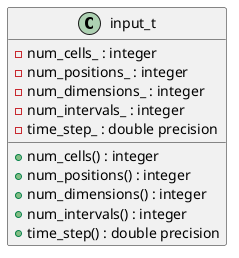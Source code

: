 @startuml

class input_t {
  - num_cells_ : integer 
  - num_positions_ : integer 
  - num_dimensions_ : integer 
  - num_intervals_ : integer
  - time_step_ : double precision
  + num_cells() : integer
  + num_positions() : integer
  + num_dimensions() : integer
  + num_intervals() : integer
  + time_step() : double precision
}

@enduml
